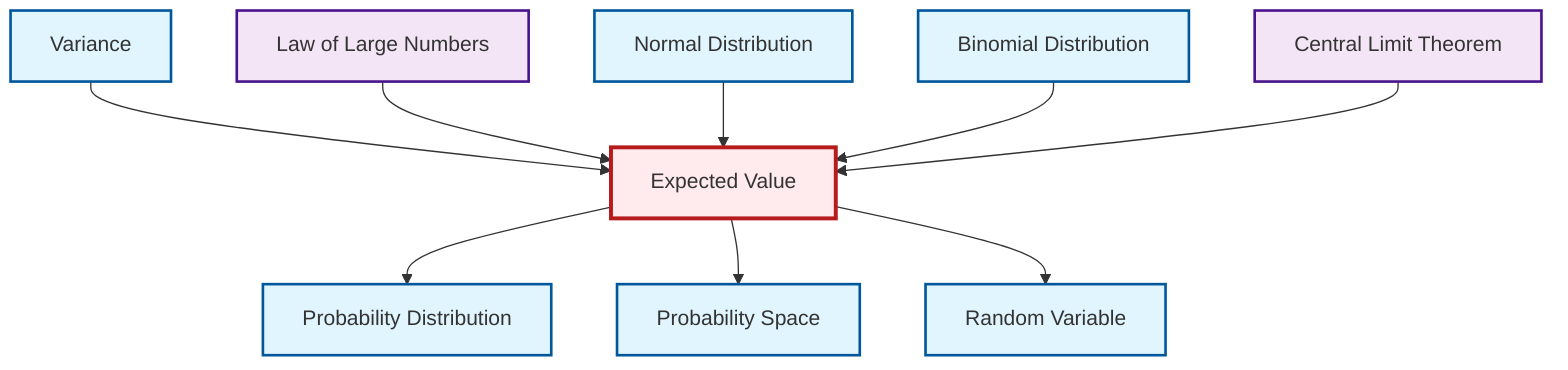 graph TD
    classDef definition fill:#e1f5fe,stroke:#01579b,stroke-width:2px
    classDef theorem fill:#f3e5f5,stroke:#4a148c,stroke-width:2px
    classDef axiom fill:#fff3e0,stroke:#e65100,stroke-width:2px
    classDef example fill:#e8f5e9,stroke:#1b5e20,stroke-width:2px
    classDef current fill:#ffebee,stroke:#b71c1c,stroke-width:3px
    def-probability-space["Probability Space"]:::definition
    thm-law-of-large-numbers["Law of Large Numbers"]:::theorem
    def-normal-distribution["Normal Distribution"]:::definition
    def-probability-distribution["Probability Distribution"]:::definition
    def-random-variable["Random Variable"]:::definition
    def-binomial-distribution["Binomial Distribution"]:::definition
    def-variance["Variance"]:::definition
    thm-central-limit["Central Limit Theorem"]:::theorem
    def-expectation["Expected Value"]:::definition
    def-expectation --> def-probability-distribution
    def-expectation --> def-probability-space
    def-variance --> def-expectation
    thm-law-of-large-numbers --> def-expectation
    def-normal-distribution --> def-expectation
    def-binomial-distribution --> def-expectation
    thm-central-limit --> def-expectation
    def-expectation --> def-random-variable
    class def-expectation current